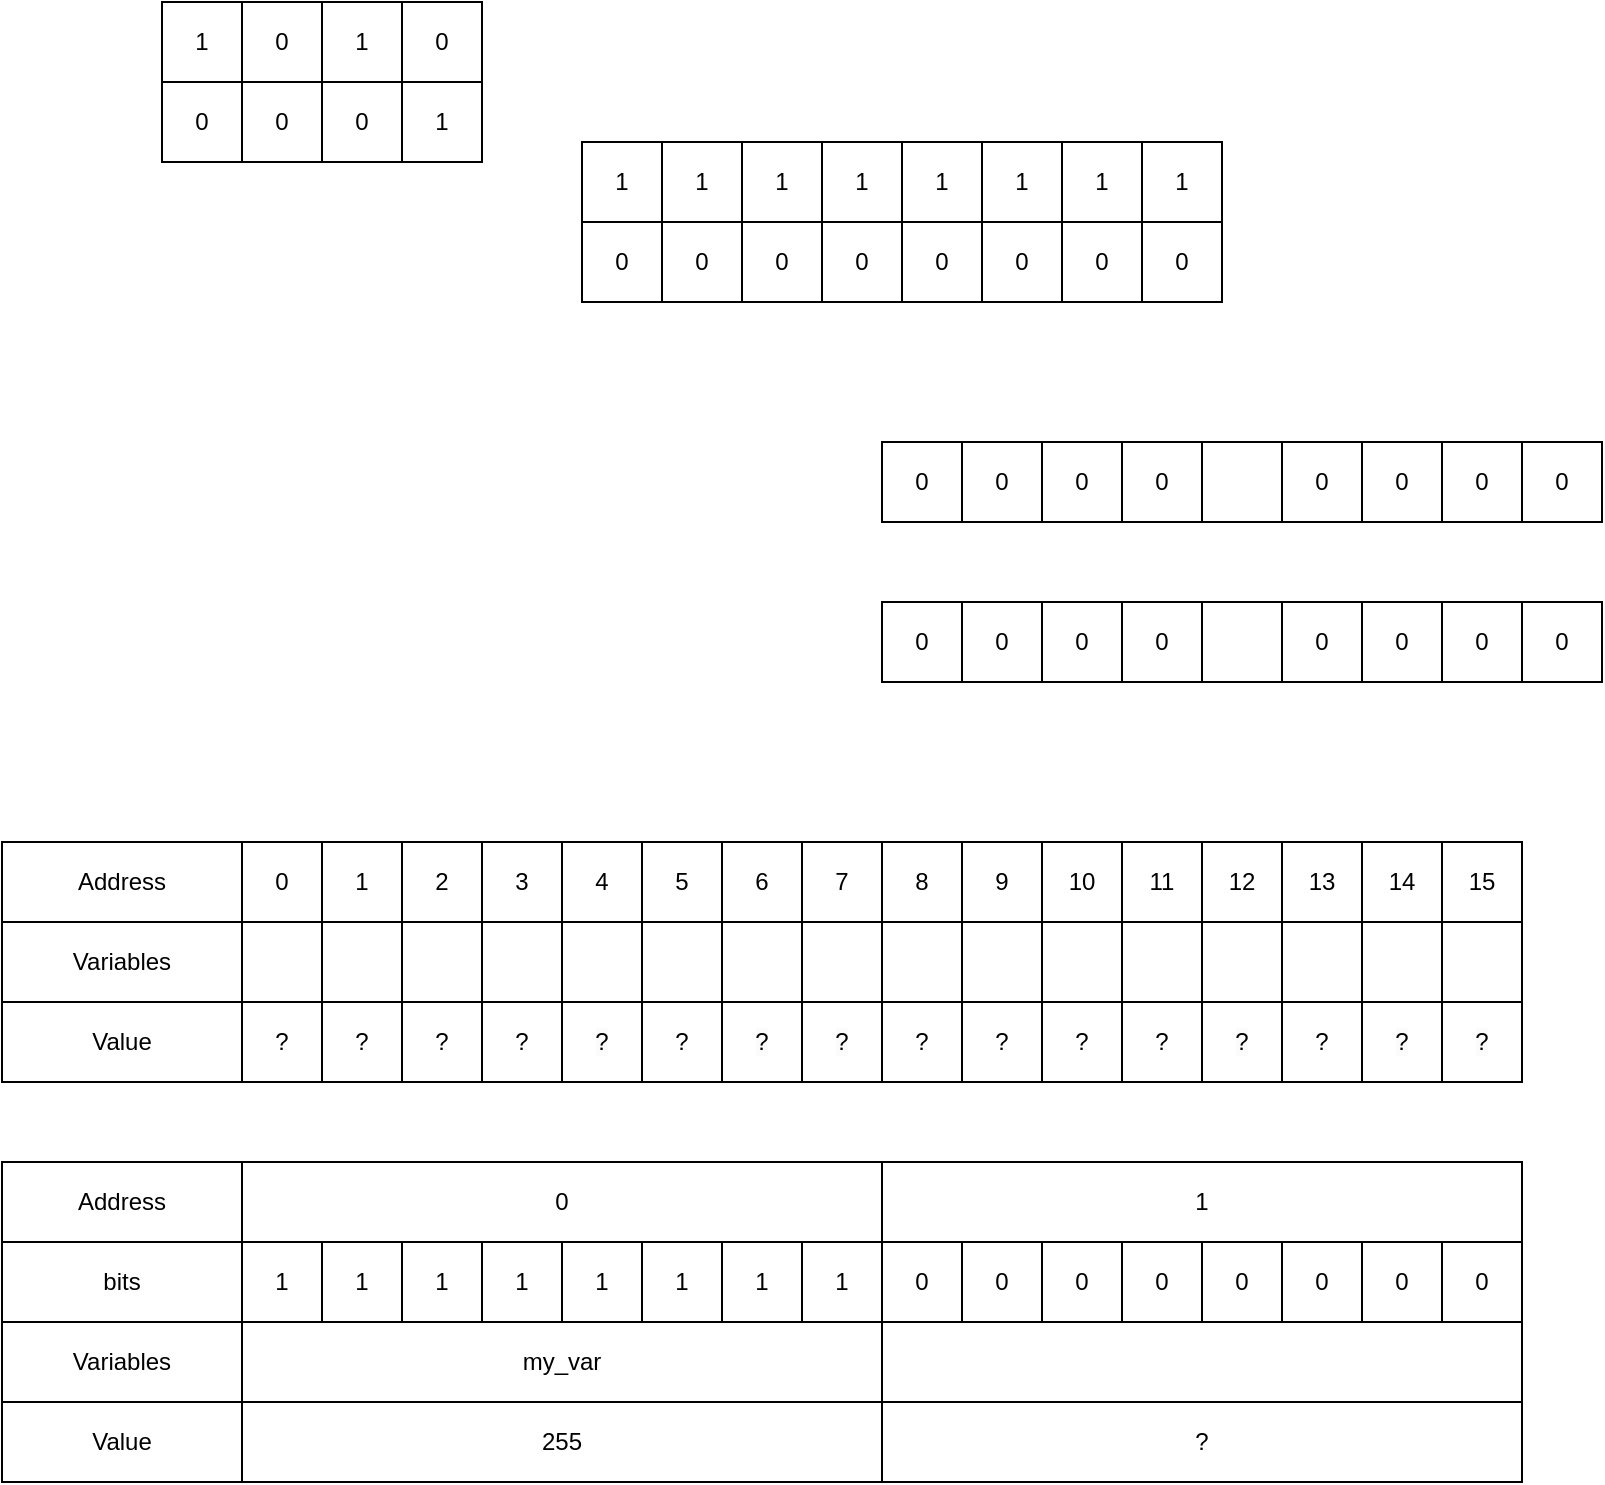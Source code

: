 <mxfile version="21.7.2" type="github">
  <diagram name="Page-1" id="l3tx_5mGwVh3lnYaRGse">
    <mxGraphModel dx="784" dy="764" grid="1" gridSize="10" guides="1" tooltips="1" connect="1" arrows="1" fold="1" page="1" pageScale="1" pageWidth="850" pageHeight="1100" math="0" shadow="0">
      <root>
        <mxCell id="0" />
        <mxCell id="1" parent="0" />
        <mxCell id="kTFI96ayivAgGY6VEp1B-238" value="0" style="rounded=0;whiteSpace=wrap;html=1;" vertex="1" parent="1">
          <mxGeometry x="120" y="760" width="320" height="40" as="geometry" />
        </mxCell>
        <mxCell id="kTFI96ayivAgGY6VEp1B-2" value="1" style="whiteSpace=wrap;html=1;aspect=fixed;" vertex="1" parent="1">
          <mxGeometry x="80" y="180" width="40" height="40" as="geometry" />
        </mxCell>
        <mxCell id="kTFI96ayivAgGY6VEp1B-3" value="0" style="whiteSpace=wrap;html=1;aspect=fixed;" vertex="1" parent="1">
          <mxGeometry x="120" y="180" width="40" height="40" as="geometry" />
        </mxCell>
        <mxCell id="kTFI96ayivAgGY6VEp1B-4" value="1" style="whiteSpace=wrap;html=1;aspect=fixed;" vertex="1" parent="1">
          <mxGeometry x="160" y="180" width="40" height="40" as="geometry" />
        </mxCell>
        <mxCell id="kTFI96ayivAgGY6VEp1B-5" value="0" style="whiteSpace=wrap;html=1;aspect=fixed;" vertex="1" parent="1">
          <mxGeometry x="200" y="180" width="40" height="40" as="geometry" />
        </mxCell>
        <mxCell id="kTFI96ayivAgGY6VEp1B-6" value="0" style="whiteSpace=wrap;html=1;aspect=fixed;" vertex="1" parent="1">
          <mxGeometry x="80" y="220" width="40" height="40" as="geometry" />
        </mxCell>
        <mxCell id="kTFI96ayivAgGY6VEp1B-7" value="0" style="whiteSpace=wrap;html=1;aspect=fixed;" vertex="1" parent="1">
          <mxGeometry x="120" y="220" width="40" height="40" as="geometry" />
        </mxCell>
        <mxCell id="kTFI96ayivAgGY6VEp1B-8" value="0" style="whiteSpace=wrap;html=1;aspect=fixed;" vertex="1" parent="1">
          <mxGeometry x="160" y="220" width="40" height="40" as="geometry" />
        </mxCell>
        <mxCell id="kTFI96ayivAgGY6VEp1B-9" value="1" style="whiteSpace=wrap;html=1;aspect=fixed;" vertex="1" parent="1">
          <mxGeometry x="200" y="220" width="40" height="40" as="geometry" />
        </mxCell>
        <mxCell id="kTFI96ayivAgGY6VEp1B-11" value="" style="rounded=0;whiteSpace=wrap;html=1;fillColor=none;" vertex="1" parent="1">
          <mxGeometry x="290" y="250" width="320" height="40" as="geometry" />
        </mxCell>
        <mxCell id="kTFI96ayivAgGY6VEp1B-12" value="0" style="whiteSpace=wrap;html=1;aspect=fixed;" vertex="1" parent="1">
          <mxGeometry x="80" y="220" width="40" height="40" as="geometry" />
        </mxCell>
        <mxCell id="kTFI96ayivAgGY6VEp1B-13" value="1" style="whiteSpace=wrap;html=1;aspect=fixed;" vertex="1" parent="1">
          <mxGeometry x="290" y="250" width="40" height="40" as="geometry" />
        </mxCell>
        <mxCell id="kTFI96ayivAgGY6VEp1B-14" value="1" style="whiteSpace=wrap;html=1;aspect=fixed;" vertex="1" parent="1">
          <mxGeometry x="330" y="250" width="40" height="40" as="geometry" />
        </mxCell>
        <mxCell id="kTFI96ayivAgGY6VEp1B-15" value="1" style="whiteSpace=wrap;html=1;aspect=fixed;" vertex="1" parent="1">
          <mxGeometry x="370" y="250" width="40" height="40" as="geometry" />
        </mxCell>
        <mxCell id="kTFI96ayivAgGY6VEp1B-16" value="1" style="whiteSpace=wrap;html=1;aspect=fixed;" vertex="1" parent="1">
          <mxGeometry x="410" y="250" width="40" height="40" as="geometry" />
        </mxCell>
        <mxCell id="kTFI96ayivAgGY6VEp1B-17" value="1" style="whiteSpace=wrap;html=1;aspect=fixed;" vertex="1" parent="1">
          <mxGeometry x="530" y="250" width="40" height="40" as="geometry" />
        </mxCell>
        <mxCell id="kTFI96ayivAgGY6VEp1B-18" value="1" style="whiteSpace=wrap;html=1;aspect=fixed;" vertex="1" parent="1">
          <mxGeometry x="490" y="250" width="40" height="40" as="geometry" />
        </mxCell>
        <mxCell id="kTFI96ayivAgGY6VEp1B-19" value="1" style="whiteSpace=wrap;html=1;aspect=fixed;" vertex="1" parent="1">
          <mxGeometry x="450" y="250" width="40" height="40" as="geometry" />
        </mxCell>
        <mxCell id="kTFI96ayivAgGY6VEp1B-20" value="1" style="whiteSpace=wrap;html=1;aspect=fixed;" vertex="1" parent="1">
          <mxGeometry x="570" y="250" width="40" height="40" as="geometry" />
        </mxCell>
        <mxCell id="kTFI96ayivAgGY6VEp1B-21" value="" style="rounded=0;whiteSpace=wrap;html=1;fillColor=none;" vertex="1" parent="1">
          <mxGeometry x="440" y="400" width="320" height="40" as="geometry" />
        </mxCell>
        <mxCell id="kTFI96ayivAgGY6VEp1B-22" value="0" style="whiteSpace=wrap;html=1;aspect=fixed;" vertex="1" parent="1">
          <mxGeometry x="440" y="400" width="40" height="40" as="geometry" />
        </mxCell>
        <mxCell id="kTFI96ayivAgGY6VEp1B-23" value="0" style="whiteSpace=wrap;html=1;aspect=fixed;" vertex="1" parent="1">
          <mxGeometry x="480" y="400" width="40" height="40" as="geometry" />
        </mxCell>
        <mxCell id="kTFI96ayivAgGY6VEp1B-24" value="0" style="whiteSpace=wrap;html=1;aspect=fixed;" vertex="1" parent="1">
          <mxGeometry x="520" y="400" width="40" height="40" as="geometry" />
        </mxCell>
        <mxCell id="kTFI96ayivAgGY6VEp1B-25" value="0" style="whiteSpace=wrap;html=1;aspect=fixed;" vertex="1" parent="1">
          <mxGeometry x="560" y="400" width="40" height="40" as="geometry" />
        </mxCell>
        <mxCell id="kTFI96ayivAgGY6VEp1B-26" value="0" style="whiteSpace=wrap;html=1;aspect=fixed;" vertex="1" parent="1">
          <mxGeometry x="720" y="400" width="40" height="40" as="geometry" />
        </mxCell>
        <mxCell id="kTFI96ayivAgGY6VEp1B-27" value="0" style="whiteSpace=wrap;html=1;aspect=fixed;" vertex="1" parent="1">
          <mxGeometry x="680" y="400" width="40" height="40" as="geometry" />
        </mxCell>
        <mxCell id="kTFI96ayivAgGY6VEp1B-28" value="0" style="whiteSpace=wrap;html=1;aspect=fixed;" vertex="1" parent="1">
          <mxGeometry x="640" y="400" width="40" height="40" as="geometry" />
        </mxCell>
        <mxCell id="kTFI96ayivAgGY6VEp1B-29" value="0" style="whiteSpace=wrap;html=1;aspect=fixed;" vertex="1" parent="1">
          <mxGeometry x="760" y="400" width="40" height="40" as="geometry" />
        </mxCell>
        <mxCell id="kTFI96ayivAgGY6VEp1B-30" value="" style="rounded=0;whiteSpace=wrap;html=1;fillColor=none;" vertex="1" parent="1">
          <mxGeometry x="290" y="290" width="320" height="40" as="geometry" />
        </mxCell>
        <mxCell id="kTFI96ayivAgGY6VEp1B-31" value="0" style="whiteSpace=wrap;html=1;aspect=fixed;" vertex="1" parent="1">
          <mxGeometry x="290" y="290" width="40" height="40" as="geometry" />
        </mxCell>
        <mxCell id="kTFI96ayivAgGY6VEp1B-32" value="0" style="whiteSpace=wrap;html=1;aspect=fixed;" vertex="1" parent="1">
          <mxGeometry x="330" y="290" width="40" height="40" as="geometry" />
        </mxCell>
        <mxCell id="kTFI96ayivAgGY6VEp1B-33" value="0" style="whiteSpace=wrap;html=1;aspect=fixed;" vertex="1" parent="1">
          <mxGeometry x="370" y="290" width="40" height="40" as="geometry" />
        </mxCell>
        <mxCell id="kTFI96ayivAgGY6VEp1B-34" value="0" style="whiteSpace=wrap;html=1;aspect=fixed;" vertex="1" parent="1">
          <mxGeometry x="410" y="290" width="40" height="40" as="geometry" />
        </mxCell>
        <mxCell id="kTFI96ayivAgGY6VEp1B-35" value="0" style="whiteSpace=wrap;html=1;aspect=fixed;" vertex="1" parent="1">
          <mxGeometry x="530" y="290" width="40" height="40" as="geometry" />
        </mxCell>
        <mxCell id="kTFI96ayivAgGY6VEp1B-36" value="0" style="whiteSpace=wrap;html=1;aspect=fixed;" vertex="1" parent="1">
          <mxGeometry x="490" y="290" width="40" height="40" as="geometry" />
        </mxCell>
        <mxCell id="kTFI96ayivAgGY6VEp1B-37" value="0" style="whiteSpace=wrap;html=1;aspect=fixed;" vertex="1" parent="1">
          <mxGeometry x="450" y="290" width="40" height="40" as="geometry" />
        </mxCell>
        <mxCell id="kTFI96ayivAgGY6VEp1B-38" value="0" style="whiteSpace=wrap;html=1;aspect=fixed;" vertex="1" parent="1">
          <mxGeometry x="570" y="290" width="40" height="40" as="geometry" />
        </mxCell>
        <mxCell id="kTFI96ayivAgGY6VEp1B-39" value="" style="rounded=0;whiteSpace=wrap;html=1;fillColor=none;" vertex="1" parent="1">
          <mxGeometry x="440" y="480" width="320" height="40" as="geometry" />
        </mxCell>
        <mxCell id="kTFI96ayivAgGY6VEp1B-40" value="0" style="whiteSpace=wrap;html=1;aspect=fixed;" vertex="1" parent="1">
          <mxGeometry x="440" y="480" width="40" height="40" as="geometry" />
        </mxCell>
        <mxCell id="kTFI96ayivAgGY6VEp1B-41" value="0" style="whiteSpace=wrap;html=1;aspect=fixed;" vertex="1" parent="1">
          <mxGeometry x="480" y="480" width="40" height="40" as="geometry" />
        </mxCell>
        <mxCell id="kTFI96ayivAgGY6VEp1B-42" value="0" style="whiteSpace=wrap;html=1;aspect=fixed;" vertex="1" parent="1">
          <mxGeometry x="520" y="480" width="40" height="40" as="geometry" />
        </mxCell>
        <mxCell id="kTFI96ayivAgGY6VEp1B-43" value="0" style="whiteSpace=wrap;html=1;aspect=fixed;" vertex="1" parent="1">
          <mxGeometry x="560" y="480" width="40" height="40" as="geometry" />
        </mxCell>
        <mxCell id="kTFI96ayivAgGY6VEp1B-44" value="0" style="whiteSpace=wrap;html=1;aspect=fixed;" vertex="1" parent="1">
          <mxGeometry x="720" y="480" width="40" height="40" as="geometry" />
        </mxCell>
        <mxCell id="kTFI96ayivAgGY6VEp1B-45" value="0" style="whiteSpace=wrap;html=1;aspect=fixed;" vertex="1" parent="1">
          <mxGeometry x="680" y="480" width="40" height="40" as="geometry" />
        </mxCell>
        <mxCell id="kTFI96ayivAgGY6VEp1B-46" value="0" style="whiteSpace=wrap;html=1;aspect=fixed;" vertex="1" parent="1">
          <mxGeometry x="640" y="480" width="40" height="40" as="geometry" />
        </mxCell>
        <mxCell id="kTFI96ayivAgGY6VEp1B-47" value="0" style="whiteSpace=wrap;html=1;aspect=fixed;" vertex="1" parent="1">
          <mxGeometry x="760" y="480" width="40" height="40" as="geometry" />
        </mxCell>
        <mxCell id="kTFI96ayivAgGY6VEp1B-66" value="" style="rounded=0;whiteSpace=wrap;html=1;fillColor=none;" vertex="1" parent="1">
          <mxGeometry x="120" y="600" width="320" height="40" as="geometry" />
        </mxCell>
        <mxCell id="kTFI96ayivAgGY6VEp1B-67" value="0" style="whiteSpace=wrap;html=1;aspect=fixed;" vertex="1" parent="1">
          <mxGeometry x="120" y="600" width="40" height="40" as="geometry" />
        </mxCell>
        <mxCell id="kTFI96ayivAgGY6VEp1B-68" value="1" style="whiteSpace=wrap;html=1;aspect=fixed;" vertex="1" parent="1">
          <mxGeometry x="160" y="600" width="40" height="40" as="geometry" />
        </mxCell>
        <mxCell id="kTFI96ayivAgGY6VEp1B-69" value="2" style="whiteSpace=wrap;html=1;aspect=fixed;" vertex="1" parent="1">
          <mxGeometry x="200" y="600" width="40" height="40" as="geometry" />
        </mxCell>
        <mxCell id="kTFI96ayivAgGY6VEp1B-70" value="3" style="whiteSpace=wrap;html=1;aspect=fixed;" vertex="1" parent="1">
          <mxGeometry x="240" y="600" width="40" height="40" as="geometry" />
        </mxCell>
        <mxCell id="kTFI96ayivAgGY6VEp1B-71" value="6" style="whiteSpace=wrap;html=1;aspect=fixed;" vertex="1" parent="1">
          <mxGeometry x="360" y="600" width="40" height="40" as="geometry" />
        </mxCell>
        <mxCell id="kTFI96ayivAgGY6VEp1B-72" value="5" style="whiteSpace=wrap;html=1;aspect=fixed;" vertex="1" parent="1">
          <mxGeometry x="320" y="600" width="40" height="40" as="geometry" />
        </mxCell>
        <mxCell id="kTFI96ayivAgGY6VEp1B-73" value="4" style="whiteSpace=wrap;html=1;aspect=fixed;" vertex="1" parent="1">
          <mxGeometry x="280" y="600" width="40" height="40" as="geometry" />
        </mxCell>
        <mxCell id="kTFI96ayivAgGY6VEp1B-74" value="7" style="whiteSpace=wrap;html=1;aspect=fixed;" vertex="1" parent="1">
          <mxGeometry x="400" y="600" width="40" height="40" as="geometry" />
        </mxCell>
        <mxCell id="kTFI96ayivAgGY6VEp1B-78" value="Address" style="rounded=0;whiteSpace=wrap;html=1;" vertex="1" parent="1">
          <mxGeometry y="600" width="120" height="40" as="geometry" />
        </mxCell>
        <mxCell id="kTFI96ayivAgGY6VEp1B-88" value="" style="rounded=0;whiteSpace=wrap;html=1;fillColor=none;" vertex="1" parent="1">
          <mxGeometry x="120" y="640" width="320" height="40" as="geometry" />
        </mxCell>
        <mxCell id="kTFI96ayivAgGY6VEp1B-89" value="" style="whiteSpace=wrap;html=1;aspect=fixed;" vertex="1" parent="1">
          <mxGeometry x="120" y="640" width="40" height="40" as="geometry" />
        </mxCell>
        <mxCell id="kTFI96ayivAgGY6VEp1B-90" value="" style="whiteSpace=wrap;html=1;aspect=fixed;" vertex="1" parent="1">
          <mxGeometry x="160" y="640" width="40" height="40" as="geometry" />
        </mxCell>
        <mxCell id="kTFI96ayivAgGY6VEp1B-91" value="" style="whiteSpace=wrap;html=1;aspect=fixed;" vertex="1" parent="1">
          <mxGeometry x="200" y="640" width="40" height="40" as="geometry" />
        </mxCell>
        <mxCell id="kTFI96ayivAgGY6VEp1B-92" value="" style="whiteSpace=wrap;html=1;aspect=fixed;" vertex="1" parent="1">
          <mxGeometry x="240" y="640" width="40" height="40" as="geometry" />
        </mxCell>
        <mxCell id="kTFI96ayivAgGY6VEp1B-93" value="" style="whiteSpace=wrap;html=1;aspect=fixed;" vertex="1" parent="1">
          <mxGeometry x="360" y="640" width="40" height="40" as="geometry" />
        </mxCell>
        <mxCell id="kTFI96ayivAgGY6VEp1B-94" value="" style="whiteSpace=wrap;html=1;aspect=fixed;" vertex="1" parent="1">
          <mxGeometry x="320" y="640" width="40" height="40" as="geometry" />
        </mxCell>
        <mxCell id="kTFI96ayivAgGY6VEp1B-95" value="" style="whiteSpace=wrap;html=1;aspect=fixed;" vertex="1" parent="1">
          <mxGeometry x="280" y="640" width="40" height="40" as="geometry" />
        </mxCell>
        <mxCell id="kTFI96ayivAgGY6VEp1B-96" value="" style="whiteSpace=wrap;html=1;aspect=fixed;" vertex="1" parent="1">
          <mxGeometry x="400" y="640" width="40" height="40" as="geometry" />
        </mxCell>
        <mxCell id="kTFI96ayivAgGY6VEp1B-97" value="Variables" style="rounded=0;whiteSpace=wrap;html=1;" vertex="1" parent="1">
          <mxGeometry y="640" width="120" height="40" as="geometry" />
        </mxCell>
        <mxCell id="kTFI96ayivAgGY6VEp1B-98" value="" style="rounded=0;whiteSpace=wrap;html=1;fillColor=none;" vertex="1" parent="1">
          <mxGeometry x="120" y="680" width="320" height="40" as="geometry" />
        </mxCell>
        <mxCell id="kTFI96ayivAgGY6VEp1B-99" value="?" style="whiteSpace=wrap;html=1;aspect=fixed;" vertex="1" parent="1">
          <mxGeometry x="120" y="680" width="40" height="40" as="geometry" />
        </mxCell>
        <mxCell id="kTFI96ayivAgGY6VEp1B-100" value="?" style="whiteSpace=wrap;html=1;aspect=fixed;" vertex="1" parent="1">
          <mxGeometry x="160" y="680" width="40" height="40" as="geometry" />
        </mxCell>
        <mxCell id="kTFI96ayivAgGY6VEp1B-101" value="?" style="whiteSpace=wrap;html=1;aspect=fixed;" vertex="1" parent="1">
          <mxGeometry x="200" y="680" width="40" height="40" as="geometry" />
        </mxCell>
        <mxCell id="kTFI96ayivAgGY6VEp1B-102" value="?" style="whiteSpace=wrap;html=1;aspect=fixed;" vertex="1" parent="1">
          <mxGeometry x="240" y="680" width="40" height="40" as="geometry" />
        </mxCell>
        <mxCell id="kTFI96ayivAgGY6VEp1B-103" value="&lt;span style=&quot;color: rgb(0, 0, 0); font-family: Helvetica; font-size: 12px; font-style: normal; font-variant-ligatures: normal; font-variant-caps: normal; font-weight: 400; letter-spacing: normal; orphans: 2; text-align: center; text-indent: 0px; text-transform: none; widows: 2; word-spacing: 0px; -webkit-text-stroke-width: 0px; background-color: rgb(251, 251, 251); text-decoration-thickness: initial; text-decoration-style: initial; text-decoration-color: initial; float: none; display: inline !important;&quot;&gt;?&lt;/span&gt;" style="whiteSpace=wrap;html=1;aspect=fixed;" vertex="1" parent="1">
          <mxGeometry x="360" y="680" width="40" height="40" as="geometry" />
        </mxCell>
        <mxCell id="kTFI96ayivAgGY6VEp1B-104" value="?" style="whiteSpace=wrap;html=1;aspect=fixed;" vertex="1" parent="1">
          <mxGeometry x="320" y="680" width="40" height="40" as="geometry" />
        </mxCell>
        <mxCell id="kTFI96ayivAgGY6VEp1B-105" value="&lt;span style=&quot;color: rgb(0, 0, 0); font-family: Helvetica; font-size: 12px; font-style: normal; font-variant-ligatures: normal; font-variant-caps: normal; font-weight: 400; letter-spacing: normal; orphans: 2; text-align: center; text-indent: 0px; text-transform: none; widows: 2; word-spacing: 0px; -webkit-text-stroke-width: 0px; background-color: rgb(251, 251, 251); text-decoration-thickness: initial; text-decoration-style: initial; text-decoration-color: initial; float: none; display: inline !important;&quot;&gt;?&lt;/span&gt;" style="whiteSpace=wrap;html=1;aspect=fixed;" vertex="1" parent="1">
          <mxGeometry x="280" y="680" width="40" height="40" as="geometry" />
        </mxCell>
        <mxCell id="kTFI96ayivAgGY6VEp1B-106" value="&lt;span style=&quot;color: rgb(0, 0, 0); font-family: Helvetica; font-size: 12px; font-style: normal; font-variant-ligatures: normal; font-variant-caps: normal; font-weight: 400; letter-spacing: normal; orphans: 2; text-align: center; text-indent: 0px; text-transform: none; widows: 2; word-spacing: 0px; -webkit-text-stroke-width: 0px; background-color: rgb(251, 251, 251); text-decoration-thickness: initial; text-decoration-style: initial; text-decoration-color: initial; float: none; display: inline !important;&quot;&gt;?&lt;/span&gt;" style="whiteSpace=wrap;html=1;aspect=fixed;" vertex="1" parent="1">
          <mxGeometry x="400" y="680" width="40" height="40" as="geometry" />
        </mxCell>
        <mxCell id="kTFI96ayivAgGY6VEp1B-107" value="Value" style="rounded=0;whiteSpace=wrap;html=1;" vertex="1" parent="1">
          <mxGeometry y="680" width="120" height="40" as="geometry" />
        </mxCell>
        <mxCell id="kTFI96ayivAgGY6VEp1B-135" value="" style="rounded=0;whiteSpace=wrap;html=1;fillColor=none;" vertex="1" parent="1">
          <mxGeometry x="440" y="600" width="320" height="40" as="geometry" />
        </mxCell>
        <mxCell id="kTFI96ayivAgGY6VEp1B-136" value="8" style="whiteSpace=wrap;html=1;aspect=fixed;" vertex="1" parent="1">
          <mxGeometry x="440" y="600" width="40" height="40" as="geometry" />
        </mxCell>
        <mxCell id="kTFI96ayivAgGY6VEp1B-137" value="9" style="whiteSpace=wrap;html=1;aspect=fixed;" vertex="1" parent="1">
          <mxGeometry x="480" y="600" width="40" height="40" as="geometry" />
        </mxCell>
        <mxCell id="kTFI96ayivAgGY6VEp1B-138" value="10" style="whiteSpace=wrap;html=1;aspect=fixed;" vertex="1" parent="1">
          <mxGeometry x="520" y="600" width="40" height="40" as="geometry" />
        </mxCell>
        <mxCell id="kTFI96ayivAgGY6VEp1B-139" value="11" style="whiteSpace=wrap;html=1;aspect=fixed;" vertex="1" parent="1">
          <mxGeometry x="560" y="600" width="40" height="40" as="geometry" />
        </mxCell>
        <mxCell id="kTFI96ayivAgGY6VEp1B-140" value="14" style="whiteSpace=wrap;html=1;aspect=fixed;" vertex="1" parent="1">
          <mxGeometry x="680" y="600" width="40" height="40" as="geometry" />
        </mxCell>
        <mxCell id="kTFI96ayivAgGY6VEp1B-141" value="13" style="whiteSpace=wrap;html=1;aspect=fixed;" vertex="1" parent="1">
          <mxGeometry x="640" y="600" width="40" height="40" as="geometry" />
        </mxCell>
        <mxCell id="kTFI96ayivAgGY6VEp1B-142" value="12" style="whiteSpace=wrap;html=1;aspect=fixed;" vertex="1" parent="1">
          <mxGeometry x="600" y="600" width="40" height="40" as="geometry" />
        </mxCell>
        <mxCell id="kTFI96ayivAgGY6VEp1B-143" value="15" style="whiteSpace=wrap;html=1;aspect=fixed;" vertex="1" parent="1">
          <mxGeometry x="720" y="600" width="40" height="40" as="geometry" />
        </mxCell>
        <mxCell id="kTFI96ayivAgGY6VEp1B-144" value="" style="rounded=0;whiteSpace=wrap;html=1;fillColor=none;" vertex="1" parent="1">
          <mxGeometry x="440" y="640" width="320" height="40" as="geometry" />
        </mxCell>
        <mxCell id="kTFI96ayivAgGY6VEp1B-145" value="" style="whiteSpace=wrap;html=1;aspect=fixed;" vertex="1" parent="1">
          <mxGeometry x="440" y="640" width="40" height="40" as="geometry" />
        </mxCell>
        <mxCell id="kTFI96ayivAgGY6VEp1B-146" value="" style="whiteSpace=wrap;html=1;aspect=fixed;" vertex="1" parent="1">
          <mxGeometry x="480" y="640" width="40" height="40" as="geometry" />
        </mxCell>
        <mxCell id="kTFI96ayivAgGY6VEp1B-147" value="" style="whiteSpace=wrap;html=1;aspect=fixed;" vertex="1" parent="1">
          <mxGeometry x="520" y="640" width="40" height="40" as="geometry" />
        </mxCell>
        <mxCell id="kTFI96ayivAgGY6VEp1B-148" value="" style="whiteSpace=wrap;html=1;aspect=fixed;" vertex="1" parent="1">
          <mxGeometry x="560" y="640" width="40" height="40" as="geometry" />
        </mxCell>
        <mxCell id="kTFI96ayivAgGY6VEp1B-149" value="" style="whiteSpace=wrap;html=1;aspect=fixed;" vertex="1" parent="1">
          <mxGeometry x="680" y="640" width="40" height="40" as="geometry" />
        </mxCell>
        <mxCell id="kTFI96ayivAgGY6VEp1B-150" value="" style="whiteSpace=wrap;html=1;aspect=fixed;" vertex="1" parent="1">
          <mxGeometry x="640" y="640" width="40" height="40" as="geometry" />
        </mxCell>
        <mxCell id="kTFI96ayivAgGY6VEp1B-151" value="" style="whiteSpace=wrap;html=1;aspect=fixed;" vertex="1" parent="1">
          <mxGeometry x="600" y="640" width="40" height="40" as="geometry" />
        </mxCell>
        <mxCell id="kTFI96ayivAgGY6VEp1B-152" value="" style="whiteSpace=wrap;html=1;aspect=fixed;" vertex="1" parent="1">
          <mxGeometry x="720" y="640" width="40" height="40" as="geometry" />
        </mxCell>
        <mxCell id="kTFI96ayivAgGY6VEp1B-153" value="" style="rounded=0;whiteSpace=wrap;html=1;fillColor=none;" vertex="1" parent="1">
          <mxGeometry x="440" y="680" width="320" height="40" as="geometry" />
        </mxCell>
        <mxCell id="kTFI96ayivAgGY6VEp1B-154" value="?" style="whiteSpace=wrap;html=1;aspect=fixed;" vertex="1" parent="1">
          <mxGeometry x="440" y="680" width="40" height="40" as="geometry" />
        </mxCell>
        <mxCell id="kTFI96ayivAgGY6VEp1B-155" value="?" style="whiteSpace=wrap;html=1;aspect=fixed;" vertex="1" parent="1">
          <mxGeometry x="480" y="680" width="40" height="40" as="geometry" />
        </mxCell>
        <mxCell id="kTFI96ayivAgGY6VEp1B-156" value="?" style="whiteSpace=wrap;html=1;aspect=fixed;" vertex="1" parent="1">
          <mxGeometry x="520" y="680" width="40" height="40" as="geometry" />
        </mxCell>
        <mxCell id="kTFI96ayivAgGY6VEp1B-157" value="?" style="whiteSpace=wrap;html=1;aspect=fixed;" vertex="1" parent="1">
          <mxGeometry x="560" y="680" width="40" height="40" as="geometry" />
        </mxCell>
        <mxCell id="kTFI96ayivAgGY6VEp1B-158" value="&lt;span style=&quot;color: rgb(0, 0, 0); font-family: Helvetica; font-size: 12px; font-style: normal; font-variant-ligatures: normal; font-variant-caps: normal; font-weight: 400; letter-spacing: normal; orphans: 2; text-align: center; text-indent: 0px; text-transform: none; widows: 2; word-spacing: 0px; -webkit-text-stroke-width: 0px; background-color: rgb(251, 251, 251); text-decoration-thickness: initial; text-decoration-style: initial; text-decoration-color: initial; float: none; display: inline !important;&quot;&gt;?&lt;/span&gt;" style="whiteSpace=wrap;html=1;aspect=fixed;" vertex="1" parent="1">
          <mxGeometry x="680" y="680" width="40" height="40" as="geometry" />
        </mxCell>
        <mxCell id="kTFI96ayivAgGY6VEp1B-159" value="?" style="whiteSpace=wrap;html=1;aspect=fixed;" vertex="1" parent="1">
          <mxGeometry x="640" y="680" width="40" height="40" as="geometry" />
        </mxCell>
        <mxCell id="kTFI96ayivAgGY6VEp1B-160" value="&lt;span style=&quot;color: rgb(0, 0, 0); font-family: Helvetica; font-size: 12px; font-style: normal; font-variant-ligatures: normal; font-variant-caps: normal; font-weight: 400; letter-spacing: normal; orphans: 2; text-align: center; text-indent: 0px; text-transform: none; widows: 2; word-spacing: 0px; -webkit-text-stroke-width: 0px; background-color: rgb(251, 251, 251); text-decoration-thickness: initial; text-decoration-style: initial; text-decoration-color: initial; float: none; display: inline !important;&quot;&gt;?&lt;/span&gt;" style="whiteSpace=wrap;html=1;aspect=fixed;" vertex="1" parent="1">
          <mxGeometry x="600" y="680" width="40" height="40" as="geometry" />
        </mxCell>
        <mxCell id="kTFI96ayivAgGY6VEp1B-161" value="&lt;span style=&quot;color: rgb(0, 0, 0); font-family: Helvetica; font-size: 12px; font-style: normal; font-variant-ligatures: normal; font-variant-caps: normal; font-weight: 400; letter-spacing: normal; orphans: 2; text-align: center; text-indent: 0px; text-transform: none; widows: 2; word-spacing: 0px; -webkit-text-stroke-width: 0px; background-color: rgb(251, 251, 251); text-decoration-thickness: initial; text-decoration-style: initial; text-decoration-color: initial; float: none; display: inline !important;&quot;&gt;?&lt;/span&gt;" style="whiteSpace=wrap;html=1;aspect=fixed;" vertex="1" parent="1">
          <mxGeometry x="720" y="680" width="40" height="40" as="geometry" />
        </mxCell>
        <mxCell id="kTFI96ayivAgGY6VEp1B-181" value="" style="rounded=0;whiteSpace=wrap;html=1;fillColor=none;" vertex="1" parent="1">
          <mxGeometry x="120" y="800" width="320" height="40" as="geometry" />
        </mxCell>
        <mxCell id="kTFI96ayivAgGY6VEp1B-182" value="1" style="whiteSpace=wrap;html=1;aspect=fixed;" vertex="1" parent="1">
          <mxGeometry x="120" y="800" width="40" height="40" as="geometry" />
        </mxCell>
        <mxCell id="kTFI96ayivAgGY6VEp1B-183" value="1" style="whiteSpace=wrap;html=1;aspect=fixed;" vertex="1" parent="1">
          <mxGeometry x="160" y="800" width="40" height="40" as="geometry" />
        </mxCell>
        <mxCell id="kTFI96ayivAgGY6VEp1B-184" value="1" style="whiteSpace=wrap;html=1;aspect=fixed;" vertex="1" parent="1">
          <mxGeometry x="200" y="800" width="40" height="40" as="geometry" />
        </mxCell>
        <mxCell id="kTFI96ayivAgGY6VEp1B-185" value="1" style="whiteSpace=wrap;html=1;aspect=fixed;" vertex="1" parent="1">
          <mxGeometry x="240" y="800" width="40" height="40" as="geometry" />
        </mxCell>
        <mxCell id="kTFI96ayivAgGY6VEp1B-186" value="1" style="whiteSpace=wrap;html=1;aspect=fixed;" vertex="1" parent="1">
          <mxGeometry x="360" y="800" width="40" height="40" as="geometry" />
        </mxCell>
        <mxCell id="kTFI96ayivAgGY6VEp1B-187" value="1" style="whiteSpace=wrap;html=1;aspect=fixed;" vertex="1" parent="1">
          <mxGeometry x="320" y="800" width="40" height="40" as="geometry" />
        </mxCell>
        <mxCell id="kTFI96ayivAgGY6VEp1B-188" value="1" style="whiteSpace=wrap;html=1;aspect=fixed;" vertex="1" parent="1">
          <mxGeometry x="280" y="800" width="40" height="40" as="geometry" />
        </mxCell>
        <mxCell id="kTFI96ayivAgGY6VEp1B-189" value="1" style="whiteSpace=wrap;html=1;aspect=fixed;" vertex="1" parent="1">
          <mxGeometry x="400" y="800" width="40" height="40" as="geometry" />
        </mxCell>
        <mxCell id="kTFI96ayivAgGY6VEp1B-190" value="Address" style="rounded=0;whiteSpace=wrap;html=1;" vertex="1" parent="1">
          <mxGeometry y="760" width="120" height="40" as="geometry" />
        </mxCell>
        <mxCell id="kTFI96ayivAgGY6VEp1B-200" value="Variables" style="rounded=0;whiteSpace=wrap;html=1;" vertex="1" parent="1">
          <mxGeometry y="840" width="120" height="40" as="geometry" />
        </mxCell>
        <mxCell id="kTFI96ayivAgGY6VEp1B-210" value="Value" style="rounded=0;whiteSpace=wrap;html=1;" vertex="1" parent="1">
          <mxGeometry y="880" width="120" height="40" as="geometry" />
        </mxCell>
        <mxCell id="kTFI96ayivAgGY6VEp1B-211" value="" style="rounded=0;whiteSpace=wrap;html=1;fillColor=none;" vertex="1" parent="1">
          <mxGeometry x="440" y="800" width="320" height="40" as="geometry" />
        </mxCell>
        <mxCell id="kTFI96ayivAgGY6VEp1B-212" value="0" style="whiteSpace=wrap;html=1;aspect=fixed;" vertex="1" parent="1">
          <mxGeometry x="440" y="800" width="40" height="40" as="geometry" />
        </mxCell>
        <mxCell id="kTFI96ayivAgGY6VEp1B-213" value="0" style="whiteSpace=wrap;html=1;aspect=fixed;" vertex="1" parent="1">
          <mxGeometry x="480" y="800" width="40" height="40" as="geometry" />
        </mxCell>
        <mxCell id="kTFI96ayivAgGY6VEp1B-214" value="0" style="whiteSpace=wrap;html=1;aspect=fixed;" vertex="1" parent="1">
          <mxGeometry x="520" y="800" width="40" height="40" as="geometry" />
        </mxCell>
        <mxCell id="kTFI96ayivAgGY6VEp1B-215" value="0" style="whiteSpace=wrap;html=1;aspect=fixed;" vertex="1" parent="1">
          <mxGeometry x="560" y="800" width="40" height="40" as="geometry" />
        </mxCell>
        <mxCell id="kTFI96ayivAgGY6VEp1B-216" value="0" style="whiteSpace=wrap;html=1;aspect=fixed;" vertex="1" parent="1">
          <mxGeometry x="680" y="800" width="40" height="40" as="geometry" />
        </mxCell>
        <mxCell id="kTFI96ayivAgGY6VEp1B-217" value="0" style="whiteSpace=wrap;html=1;aspect=fixed;" vertex="1" parent="1">
          <mxGeometry x="640" y="800" width="40" height="40" as="geometry" />
        </mxCell>
        <mxCell id="kTFI96ayivAgGY6VEp1B-218" value="0" style="whiteSpace=wrap;html=1;aspect=fixed;" vertex="1" parent="1">
          <mxGeometry x="600" y="800" width="40" height="40" as="geometry" />
        </mxCell>
        <mxCell id="kTFI96ayivAgGY6VEp1B-219" value="0" style="whiteSpace=wrap;html=1;aspect=fixed;" vertex="1" parent="1">
          <mxGeometry x="720" y="800" width="40" height="40" as="geometry" />
        </mxCell>
        <mxCell id="kTFI96ayivAgGY6VEp1B-239" value="1" style="rounded=0;whiteSpace=wrap;html=1;" vertex="1" parent="1">
          <mxGeometry x="440" y="760" width="320" height="40" as="geometry" />
        </mxCell>
        <mxCell id="kTFI96ayivAgGY6VEp1B-242" value="my_var" style="rounded=0;whiteSpace=wrap;html=1;" vertex="1" parent="1">
          <mxGeometry x="120" y="840" width="320" height="40" as="geometry" />
        </mxCell>
        <mxCell id="kTFI96ayivAgGY6VEp1B-244" value="" style="rounded=0;whiteSpace=wrap;html=1;" vertex="1" parent="1">
          <mxGeometry x="440" y="840" width="320" height="40" as="geometry" />
        </mxCell>
        <mxCell id="kTFI96ayivAgGY6VEp1B-245" value="255" style="rounded=0;whiteSpace=wrap;html=1;" vertex="1" parent="1">
          <mxGeometry x="120" y="880" width="320" height="40" as="geometry" />
        </mxCell>
        <mxCell id="kTFI96ayivAgGY6VEp1B-246" value="?" style="rounded=0;whiteSpace=wrap;html=1;" vertex="1" parent="1">
          <mxGeometry x="440" y="880" width="320" height="40" as="geometry" />
        </mxCell>
        <mxCell id="kTFI96ayivAgGY6VEp1B-247" value="bits" style="rounded=0;whiteSpace=wrap;html=1;" vertex="1" parent="1">
          <mxGeometry y="800" width="120" height="40" as="geometry" />
        </mxCell>
      </root>
    </mxGraphModel>
  </diagram>
</mxfile>

